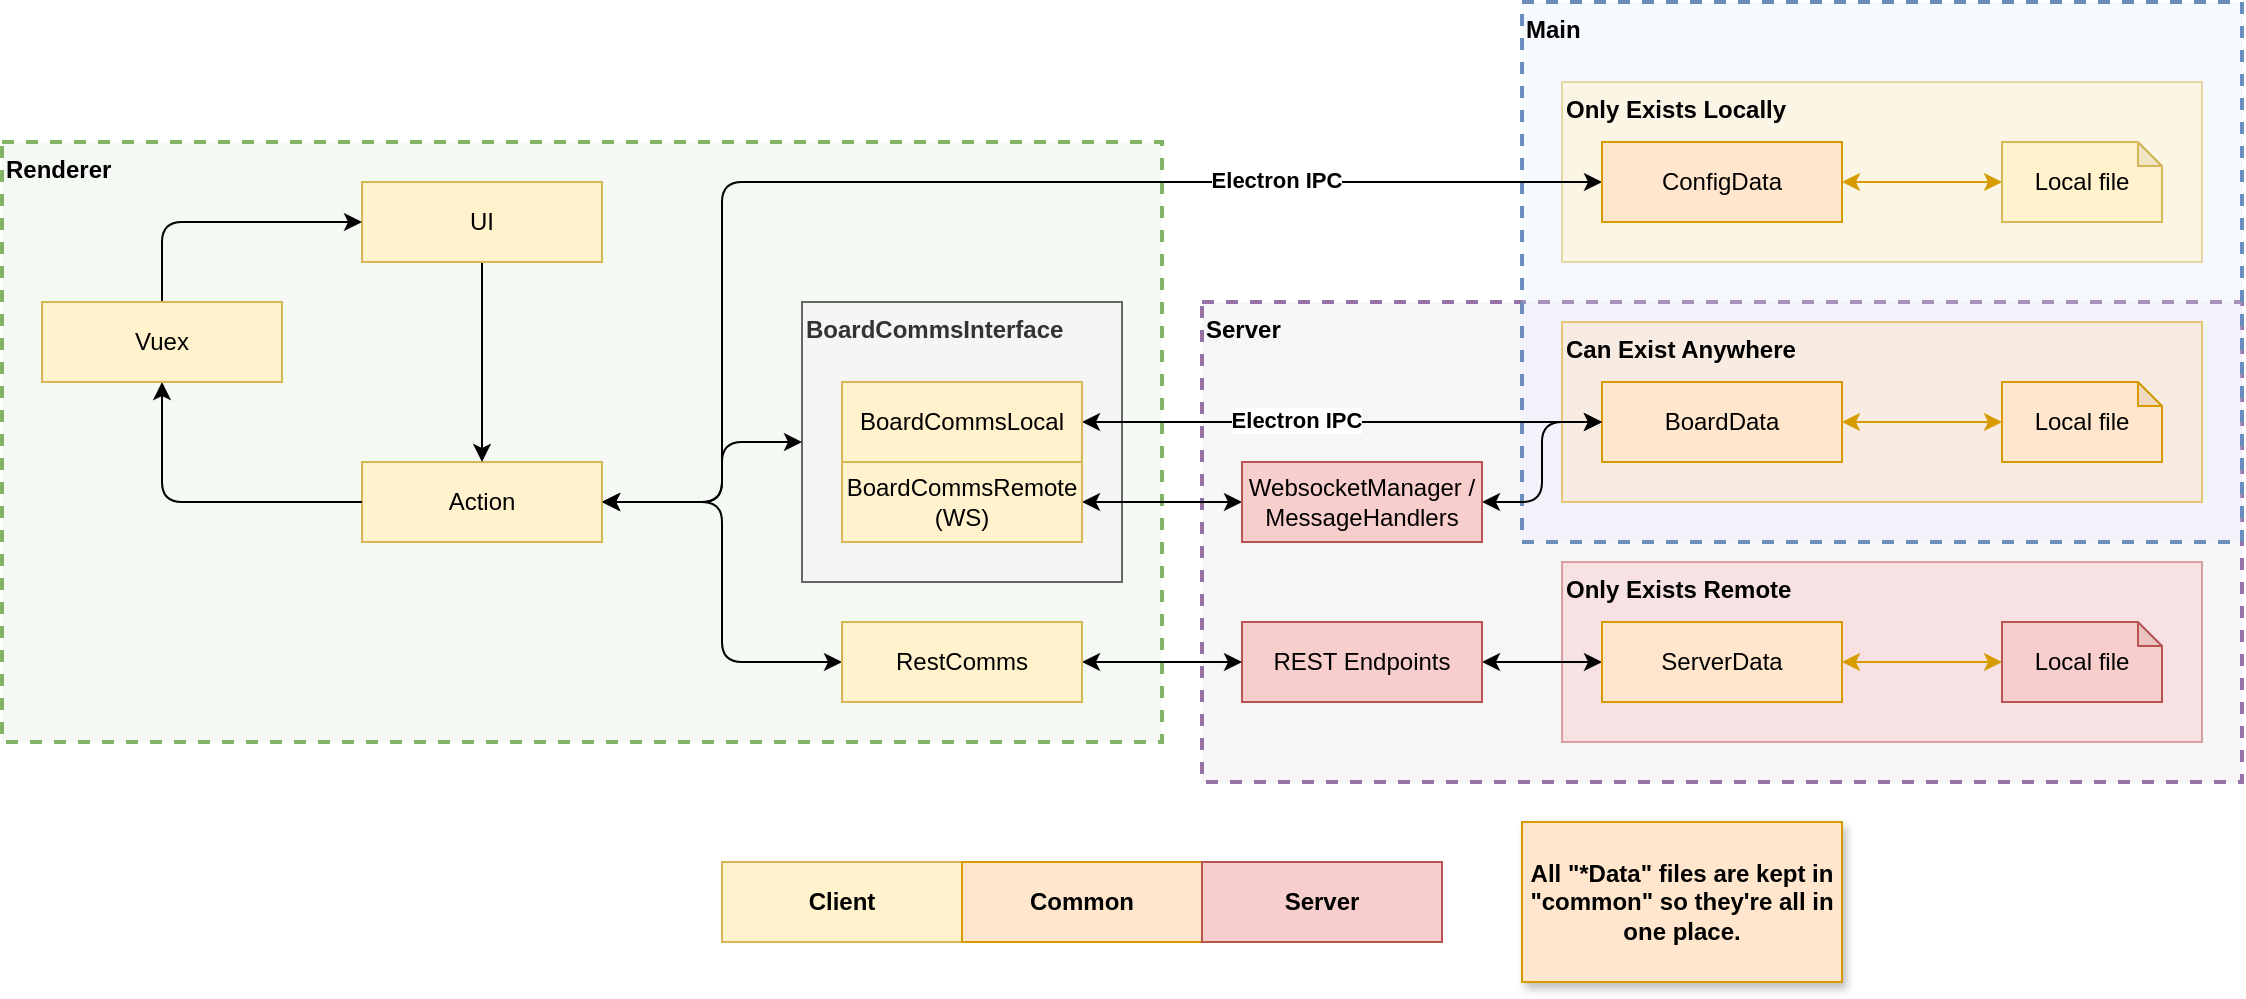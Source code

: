 <mxfile version="20.7.4" type="device"><diagram id="I5dCZkXRIhbGK4yqcfKX" name="Page-1"><mxGraphModel dx="1231" dy="1827" grid="1" gridSize="10" guides="1" tooltips="1" connect="1" arrows="1" fold="1" page="1" pageScale="1" pageWidth="850" pageHeight="1100" math="0" shadow="0"><root><mxCell id="0"/><mxCell id="1" parent="0"/><mxCell id="-n_-xDAseKBe1zh5_1ba-4" value="Server" style="rounded=0;whiteSpace=wrap;html=1;verticalAlign=top;fontStyle=1;align=left;strokeWidth=2;dashed=1;fillColor=#e1d5e7;strokeColor=#9673a6;perimeterSpacing=0;glass=0;fillStyle=auto;fillOpacity=25;" vertex="1" parent="1"><mxGeometry x="620" y="120" width="520" height="240" as="geometry"/></mxCell><mxCell id="-n_-xDAseKBe1zh5_1ba-3" value="Main" style="rounded=0;whiteSpace=wrap;html=1;verticalAlign=top;fontStyle=1;align=left;strokeWidth=2;dashed=1;fillColor=#dae8fc;strokeColor=#6c8ebf;perimeterSpacing=0;glass=0;fillStyle=auto;fillOpacity=25;" vertex="1" parent="1"><mxGeometry x="780" y="-30" width="360" height="270" as="geometry"/></mxCell><mxCell id="-n_-xDAseKBe1zh5_1ba-1" value="Renderer" style="rounded=0;whiteSpace=wrap;html=1;verticalAlign=top;fontStyle=1;align=left;strokeWidth=2;dashed=1;fillColor=#d5e8d4;strokeColor=#82b366;perimeterSpacing=0;glass=0;fillStyle=auto;fillOpacity=25;" vertex="1" parent="1"><mxGeometry x="20" y="40" width="580" height="300" as="geometry"/></mxCell><mxCell id="eVuMP-qe88cXhquZFNh7-8" value="All &quot;*Data&quot; files are kept in &quot;common&quot; so they're all in one place." style="rounded=0;whiteSpace=wrap;html=1;fillColor=#ffe6cc;strokeColor=#d79b00;fontStyle=1;glass=0;shadow=1;" parent="1" vertex="1"><mxGeometry x="780" y="380" width="160" height="80" as="geometry"/></mxCell><mxCell id="eVuMP-qe88cXhquZFNh7-6" value="Only Exists Remote" style="rounded=0;whiteSpace=wrap;html=1;sketch=0;strokeWidth=1;fillColor=#f8cecc;strokeColor=#b85450;fontStyle=1;align=left;verticalAlign=top;opacity=50;" parent="1" vertex="1"><mxGeometry x="800" y="250" width="320" height="90" as="geometry"/></mxCell><mxCell id="eVuMP-qe88cXhquZFNh7-5" value="Can Exist Anywhere" style="rounded=0;whiteSpace=wrap;html=1;sketch=0;strokeWidth=1;fillColor=#ffe6cc;strokeColor=#d79b00;fontStyle=1;align=left;verticalAlign=top;opacity=50;" parent="1" vertex="1"><mxGeometry x="800" y="130" width="320" height="90" as="geometry"/></mxCell><mxCell id="eVuMP-qe88cXhquZFNh7-4" value="Only Exists Locally" style="rounded=0;whiteSpace=wrap;html=1;sketch=0;strokeWidth=1;fillColor=#fff2cc;strokeColor=#d6b656;fontStyle=1;align=left;verticalAlign=top;opacity=50;" parent="1" vertex="1"><mxGeometry x="800" y="10" width="320" height="90" as="geometry"/></mxCell><mxCell id="AT8L72S1eIH0WpdXs7L9-47" style="edgeStyle=orthogonalEdgeStyle;rounded=1;orthogonalLoop=1;jettySize=auto;html=1;exitX=1;exitY=0.5;exitDx=0;exitDy=0;entryX=0;entryY=0.5;entryDx=0;entryDy=0;startArrow=classic;startFill=1;" parent="1" source="AT8L72S1eIH0WpdXs7L9-44" target="AT8L72S1eIH0WpdXs7L9-37" edge="1"><mxGeometry relative="1" as="geometry"><Array as="points"><mxPoint x="380" y="220"/><mxPoint x="380" y="60"/></Array></mxGeometry></mxCell><mxCell id="-n_-xDAseKBe1zh5_1ba-7" value="Electron IPC" style="edgeLabel;html=1;align=center;verticalAlign=middle;resizable=0;points=[];fontStyle=1" vertex="1" connectable="0" parent="AT8L72S1eIH0WpdXs7L9-47"><mxGeometry x="0.506" y="1" relative="1" as="geometry"><mxPoint as="offset"/></mxGeometry></mxCell><mxCell id="eVuMP-qe88cXhquZFNh7-2" style="edgeStyle=orthogonalEdgeStyle;rounded=1;orthogonalLoop=1;jettySize=auto;html=1;exitX=1;exitY=0.5;exitDx=0;exitDy=0;entryX=0;entryY=0.5;entryDx=0;entryDy=0;strokeColor=default;startArrow=classic;startFill=1;" parent="1" source="AT8L72S1eIH0WpdXs7L9-44" target="eVuMP-qe88cXhquZFNh7-1" edge="1"><mxGeometry relative="1" as="geometry"/></mxCell><mxCell id="AT8L72S1eIH0WpdXs7L9-44" value="Action" style="rounded=0;whiteSpace=wrap;html=1;verticalAlign=middle;fontStyle=0;align=center;fillColor=#fff2cc;strokeColor=#d6b656;strokeWidth=1;" parent="1" vertex="1"><mxGeometry x="200" y="200" width="120" height="40" as="geometry"/></mxCell><mxCell id="AT8L72S1eIH0WpdXs7L9-9" value="BoardCommsInterface" style="rounded=0;whiteSpace=wrap;html=1;verticalAlign=top;fontStyle=1;align=left;fillColor=#f5f5f5;fontColor=#333333;strokeColor=#666666;strokeWidth=1;" parent="1" vertex="1"><mxGeometry x="420" y="120" width="160" height="140" as="geometry"/></mxCell><mxCell id="AT8L72S1eIH0WpdXs7L9-6" style="edgeStyle=orthogonalEdgeStyle;rounded=1;orthogonalLoop=1;jettySize=auto;html=1;exitX=1;exitY=0.5;exitDx=0;exitDy=0;entryX=0;entryY=0.5;entryDx=0;entryDy=0;entryPerimeter=0;startArrow=classic;startFill=1;fillColor=#ffe6cc;strokeColor=#d79b00;" parent="1" source="AT8L72S1eIH0WpdXs7L9-1" target="AT8L72S1eIH0WpdXs7L9-5" edge="1"><mxGeometry relative="1" as="geometry"/></mxCell><mxCell id="AT8L72S1eIH0WpdXs7L9-1" value="BoardData" style="rounded=0;whiteSpace=wrap;html=1;fillColor=#ffe6cc;strokeColor=#d79b00;strokeWidth=1;" parent="1" vertex="1"><mxGeometry x="820" y="160" width="120" height="40" as="geometry"/></mxCell><mxCell id="AT8L72S1eIH0WpdXs7L9-31" style="edgeStyle=orthogonalEdgeStyle;rounded=1;orthogonalLoop=1;jettySize=auto;html=1;exitX=1;exitY=0.5;exitDx=0;exitDy=0;entryX=0;entryY=0.5;entryDx=0;entryDy=0;startArrow=classic;startFill=1;" parent="1" source="AT8L72S1eIH0WpdXs7L9-2" target="AT8L72S1eIH0WpdXs7L9-4" edge="1"><mxGeometry relative="1" as="geometry"><mxPoint x="780" y="300" as="sourcePoint"/></mxGeometry></mxCell><mxCell id="AT8L72S1eIH0WpdXs7L9-2" value="REST Endpoints" style="rounded=0;whiteSpace=wrap;html=1;fillColor=#f8cecc;strokeColor=#b85450;strokeWidth=1;" parent="1" vertex="1"><mxGeometry x="640" y="280" width="120" height="40" as="geometry"/></mxCell><mxCell id="AT8L72S1eIH0WpdXs7L9-24" style="edgeStyle=orthogonalEdgeStyle;rounded=1;orthogonalLoop=1;jettySize=auto;html=1;exitX=1;exitY=0.5;exitDx=0;exitDy=0;entryX=0;entryY=0.5;entryDx=0;entryDy=0;startArrow=classic;startFill=1;" parent="1" source="AT8L72S1eIH0WpdXs7L9-3" target="AT8L72S1eIH0WpdXs7L9-23" edge="1"><mxGeometry relative="1" as="geometry"/></mxCell><mxCell id="AT8L72S1eIH0WpdXs7L9-3" value="BoardCommsRemote&lt;br&gt;(WS)" style="rounded=0;whiteSpace=wrap;html=1;fillColor=#fff2cc;strokeColor=#d6b656;strokeWidth=1;" parent="1" vertex="1"><mxGeometry x="440" y="200" width="120" height="40" as="geometry"/></mxCell><mxCell id="AT8L72S1eIH0WpdXs7L9-7" style="edgeStyle=orthogonalEdgeStyle;rounded=1;orthogonalLoop=1;jettySize=auto;html=1;exitX=1;exitY=0.5;exitDx=0;exitDy=0;entryX=0;entryY=0.5;entryDx=0;entryDy=0;entryPerimeter=0;startArrow=classic;startFill=1;fillColor=#ffe6cc;strokeColor=#d79b00;" parent="1" source="AT8L72S1eIH0WpdXs7L9-4" target="AT8L72S1eIH0WpdXs7L9-46" edge="1"><mxGeometry relative="1" as="geometry"><mxPoint x="1020" y="310" as="targetPoint"/></mxGeometry></mxCell><mxCell id="AT8L72S1eIH0WpdXs7L9-4" value="ServerData" style="rounded=0;whiteSpace=wrap;html=1;fillColor=#ffe6cc;strokeColor=#d79b00;strokeWidth=1;" parent="1" vertex="1"><mxGeometry x="820" y="280" width="120" height="40" as="geometry"/></mxCell><mxCell id="AT8L72S1eIH0WpdXs7L9-5" value="Local file" style="shape=note;whiteSpace=wrap;html=1;backgroundOutline=1;darkOpacity=0.05;fillColor=#ffe6cc;strokeColor=#d79b00;size=12;strokeWidth=1;" parent="1" vertex="1"><mxGeometry x="1020" y="160" width="80" height="40" as="geometry"/></mxCell><mxCell id="AT8L72S1eIH0WpdXs7L9-22" style="edgeStyle=orthogonalEdgeStyle;rounded=1;orthogonalLoop=1;jettySize=auto;html=1;exitX=1;exitY=0.5;exitDx=0;exitDy=0;entryX=0;entryY=0.5;entryDx=0;entryDy=0;startArrow=classic;startFill=1;" parent="1" source="AT8L72S1eIH0WpdXs7L9-8" target="AT8L72S1eIH0WpdXs7L9-1" edge="1"><mxGeometry relative="1" as="geometry"/></mxCell><mxCell id="-n_-xDAseKBe1zh5_1ba-6" value="Electron IPC" style="edgeLabel;html=1;align=center;verticalAlign=middle;resizable=0;points=[];fontStyle=1" vertex="1" connectable="0" parent="AT8L72S1eIH0WpdXs7L9-22"><mxGeometry x="-0.177" y="1" relative="1" as="geometry"><mxPoint as="offset"/></mxGeometry></mxCell><mxCell id="AT8L72S1eIH0WpdXs7L9-8" value="BoardCommsLocal" style="rounded=0;whiteSpace=wrap;html=1;fillColor=#fff2cc;strokeColor=#d6b656;strokeWidth=1;" parent="1" vertex="1"><mxGeometry x="440" y="160" width="120" height="40" as="geometry"/></mxCell><mxCell id="AT8L72S1eIH0WpdXs7L9-12" style="edgeStyle=orthogonalEdgeStyle;rounded=1;orthogonalLoop=1;jettySize=auto;html=1;entryX=0;entryY=0.5;entryDx=0;entryDy=0;startArrow=classic;startFill=1;exitX=1;exitY=0.5;exitDx=0;exitDy=0;" parent="1" source="AT8L72S1eIH0WpdXs7L9-44" target="AT8L72S1eIH0WpdXs7L9-9" edge="1"><mxGeometry relative="1" as="geometry"><mxPoint x="380" y="290" as="sourcePoint"/><Array as="points"><mxPoint x="380" y="220"/><mxPoint x="380" y="190"/></Array></mxGeometry></mxCell><mxCell id="AT8L72S1eIH0WpdXs7L9-20" style="edgeStyle=orthogonalEdgeStyle;rounded=1;orthogonalLoop=1;jettySize=auto;html=1;exitX=0;exitY=0.5;exitDx=0;exitDy=0;entryX=0.5;entryY=1;entryDx=0;entryDy=0;startArrow=none;startFill=0;" parent="1" source="AT8L72S1eIH0WpdXs7L9-44" target="AT8L72S1eIH0WpdXs7L9-19" edge="1"><mxGeometry relative="1" as="geometry"><mxPoint x="200" y="180" as="sourcePoint"/></mxGeometry></mxCell><mxCell id="AT8L72S1eIH0WpdXs7L9-18" style="edgeStyle=orthogonalEdgeStyle;rounded=1;orthogonalLoop=1;jettySize=auto;html=1;exitX=0.5;exitY=1;exitDx=0;exitDy=0;entryX=0.5;entryY=0;entryDx=0;entryDy=0;startArrow=none;startFill=0;" parent="1" source="AT8L72S1eIH0WpdXs7L9-17" target="AT8L72S1eIH0WpdXs7L9-44" edge="1"><mxGeometry relative="1" as="geometry"><mxPoint x="260" y="160" as="targetPoint"/></mxGeometry></mxCell><mxCell id="AT8L72S1eIH0WpdXs7L9-17" value="UI" style="rounded=0;whiteSpace=wrap;html=1;fillColor=#fff2cc;strokeColor=#d6b656;strokeWidth=1;" parent="1" vertex="1"><mxGeometry x="200" y="60" width="120" height="40" as="geometry"/></mxCell><mxCell id="AT8L72S1eIH0WpdXs7L9-21" style="edgeStyle=orthogonalEdgeStyle;rounded=1;orthogonalLoop=1;jettySize=auto;html=1;exitX=0.5;exitY=0;exitDx=0;exitDy=0;entryX=0;entryY=0.5;entryDx=0;entryDy=0;startArrow=none;startFill=0;" parent="1" source="AT8L72S1eIH0WpdXs7L9-19" target="AT8L72S1eIH0WpdXs7L9-17" edge="1"><mxGeometry relative="1" as="geometry"/></mxCell><mxCell id="AT8L72S1eIH0WpdXs7L9-19" value="Vuex" style="rounded=0;whiteSpace=wrap;html=1;fillColor=#fff2cc;strokeColor=#d6b656;strokeWidth=1;" parent="1" vertex="1"><mxGeometry x="40" y="120" width="120" height="40" as="geometry"/></mxCell><mxCell id="AT8L72S1eIH0WpdXs7L9-25" style="edgeStyle=orthogonalEdgeStyle;rounded=1;orthogonalLoop=1;jettySize=auto;html=1;exitX=1;exitY=0.5;exitDx=0;exitDy=0;entryX=0;entryY=0.5;entryDx=0;entryDy=0;startArrow=classic;startFill=1;" parent="1" source="AT8L72S1eIH0WpdXs7L9-23" target="AT8L72S1eIH0WpdXs7L9-1" edge="1"><mxGeometry relative="1" as="geometry"><mxPoint x="780" y="220" as="sourcePoint"/></mxGeometry></mxCell><mxCell id="AT8L72S1eIH0WpdXs7L9-23" value="WebsocketManager /&lt;br&gt;MessageHandlers" style="rounded=0;whiteSpace=wrap;html=1;fillColor=#f8cecc;strokeColor=#b85450;strokeWidth=1;" parent="1" vertex="1"><mxGeometry x="640" y="200" width="120" height="40" as="geometry"/></mxCell><mxCell id="AT8L72S1eIH0WpdXs7L9-34" value="Client" style="rounded=0;whiteSpace=wrap;html=1;fillColor=#fff2cc;strokeColor=#d6b656;fontStyle=1" parent="1" vertex="1"><mxGeometry x="380" y="400" width="120" height="40" as="geometry"/></mxCell><mxCell id="AT8L72S1eIH0WpdXs7L9-35" value="Common" style="rounded=0;whiteSpace=wrap;html=1;fillColor=#ffe6cc;strokeColor=#d79b00;fontStyle=1" parent="1" vertex="1"><mxGeometry x="500" y="400" width="120" height="40" as="geometry"/></mxCell><mxCell id="AT8L72S1eIH0WpdXs7L9-36" value="Server" style="rounded=0;whiteSpace=wrap;html=1;fillColor=#f8cecc;strokeColor=#b85450;fontStyle=1" parent="1" vertex="1"><mxGeometry x="620" y="400" width="120" height="40" as="geometry"/></mxCell><mxCell id="AT8L72S1eIH0WpdXs7L9-39" value="" style="edgeStyle=orthogonalEdgeStyle;rounded=1;orthogonalLoop=1;jettySize=auto;html=1;startArrow=classic;startFill=1;fillColor=#ffe6cc;strokeColor=#d79b00;" parent="1" source="AT8L72S1eIH0WpdXs7L9-37" target="AT8L72S1eIH0WpdXs7L9-38" edge="1"><mxGeometry relative="1" as="geometry"/></mxCell><mxCell id="AT8L72S1eIH0WpdXs7L9-37" value="ConfigData" style="rounded=0;whiteSpace=wrap;html=1;fillColor=#ffe6cc;strokeColor=#d79b00;strokeWidth=1;" parent="1" vertex="1"><mxGeometry x="820" y="40" width="120" height="40" as="geometry"/></mxCell><mxCell id="AT8L72S1eIH0WpdXs7L9-38" value="Local file" style="shape=note;whiteSpace=wrap;html=1;backgroundOutline=1;darkOpacity=0.05;fillColor=#fff2cc;strokeColor=#d6b656;size=12;strokeWidth=1;" parent="1" vertex="1"><mxGeometry x="1020" y="40" width="80" height="40" as="geometry"/></mxCell><mxCell id="AT8L72S1eIH0WpdXs7L9-46" value="Local file" style="shape=note;whiteSpace=wrap;html=1;backgroundOutline=1;darkOpacity=0.05;fillColor=#f8cecc;strokeColor=#b85450;size=12;strokeWidth=1;" parent="1" vertex="1"><mxGeometry x="1020" y="280" width="80" height="40" as="geometry"/></mxCell><mxCell id="eVuMP-qe88cXhquZFNh7-3" style="edgeStyle=orthogonalEdgeStyle;rounded=1;orthogonalLoop=1;jettySize=auto;html=1;exitX=1;exitY=0.5;exitDx=0;exitDy=0;entryX=0;entryY=0.5;entryDx=0;entryDy=0;strokeColor=default;startArrow=classic;startFill=1;" parent="1" source="eVuMP-qe88cXhquZFNh7-1" target="AT8L72S1eIH0WpdXs7L9-2" edge="1"><mxGeometry relative="1" as="geometry"/></mxCell><mxCell id="eVuMP-qe88cXhquZFNh7-1" value="RestComms" style="rounded=0;whiteSpace=wrap;html=1;fillColor=#fff2cc;strokeColor=#d6b656;strokeWidth=1;" parent="1" vertex="1"><mxGeometry x="440" y="280" width="120" height="40" as="geometry"/></mxCell></root></mxGraphModel></diagram></mxfile>